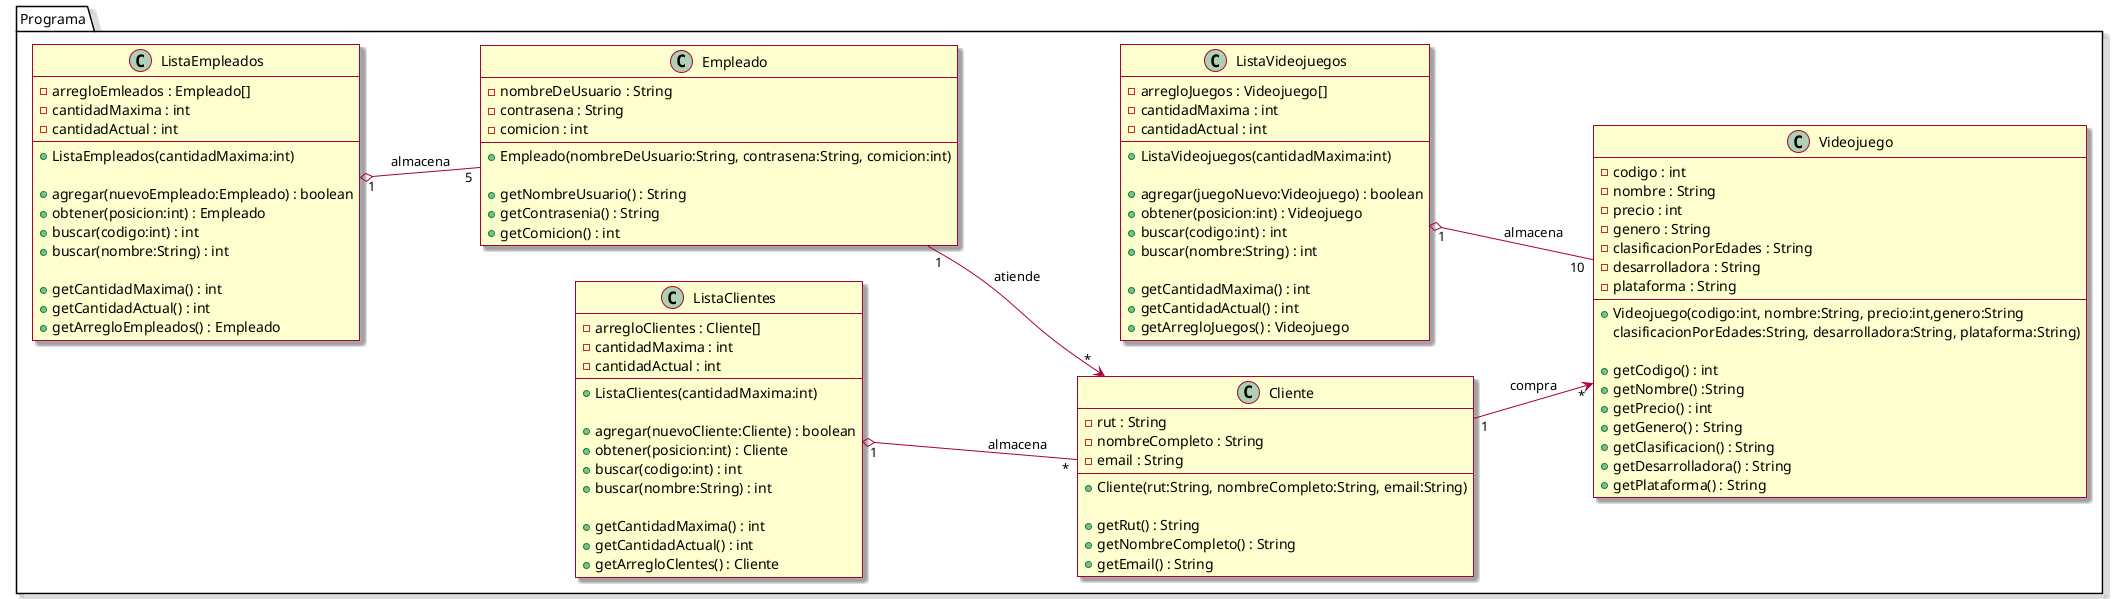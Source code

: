 @startuml
'https://plantuml.com/class-diagram

left to right direction
skin rose



package Programa {

    'Clases

    class Videojuego{

        - codigo : int
        - nombre : String
        - precio : int
        - genero : String
        - clasificacionPorEdades : String
        - desarrolladora : String
        - plataforma : String

        + Videojuego(codigo:int, nombre:String, precio:int,genero:String
        clasificacionPorEdades:String, desarrolladora:String, plataforma:String)

        + getCodigo() : int
        + getNombre() :String
        + getPrecio() : int
        + getGenero() : String
        + getClasificacion() : String
        + getDesarrolladora() : String
        + getPlataforma() : String

    }

    class ListaVideojuegos{

        - arregloJuegos : Videojuego[]
        - cantidadMaxima : int
        - cantidadActual : int

        + ListaVideojuegos(cantidadMaxima:int)

        + agregar(juegoNuevo:Videojuego) : boolean
        + obtener(posicion:int) : Videojuego
        + buscar(codigo:int) : int
        + buscar(nombre:String) : int

        + getCantidadMaxima() : int
        + getCantidadActual() : int
        + getArregloJuegos() : Videojuego

    }

    class Empleado{
        - nombreDeUsuario : String
        - contrasena : String
        - comicion : int

        + Empleado(nombreDeUsuario:String, contrasena:String, comicion:int)

        + getNombreUsuario() : String
        + getContrasenia() : String
        + getComicion() : int

    }

    class ListaEmpleados{

        - arregloEmleados : Empleado[]
        - cantidadMaxima : int
        - cantidadActual : int

        + ListaEmpleados(cantidadMaxima:int)

        + agregar(nuevoEmpleado:Empleado) : boolean
        + obtener(posicion:int) : Empleado
        + buscar(codigo:int) : int
        + buscar(nombre:String) : int

        + getCantidadMaxima() : int
        + getCantidadActual() : int
        + getArregloEmpleados() : Empleado

    }

    class Cliente{

        - rut : String
        - nombreCompleto : String
        - email : String

        + Cliente(rut:String, nombreCompleto:String, email:String)

        + getRut() : String
        + getNombreCompleto() : String
        + getEmail() : String

    }

    class ListaClientes{

        - arregloClientes : Cliente[]
        - cantidadMaxima : int
        - cantidadActual : int

        + ListaClientes(cantidadMaxima:int)

        + agregar(nuevoCliente:Cliente) : boolean
        + obtener(posicion:int) : Cliente
        + buscar(codigo:int) : int
        + buscar(nombre:String) : int

        + getCantidadMaxima() : int
        + getCantidadActual() : int
        + getArregloClentes() : Cliente

    }


}


'Relaciones

ListaVideojuegos "1" o-- "10" Videojuego : almacena
ListaEmpleados "1" o-- "5" Empleado : almacena
ListaClientes "1" o-- "*" Cliente : almacena

Empleado "1" --> "*" Cliente : atiende
Cliente "1" --> "*" Videojuego : compra


@enduml
